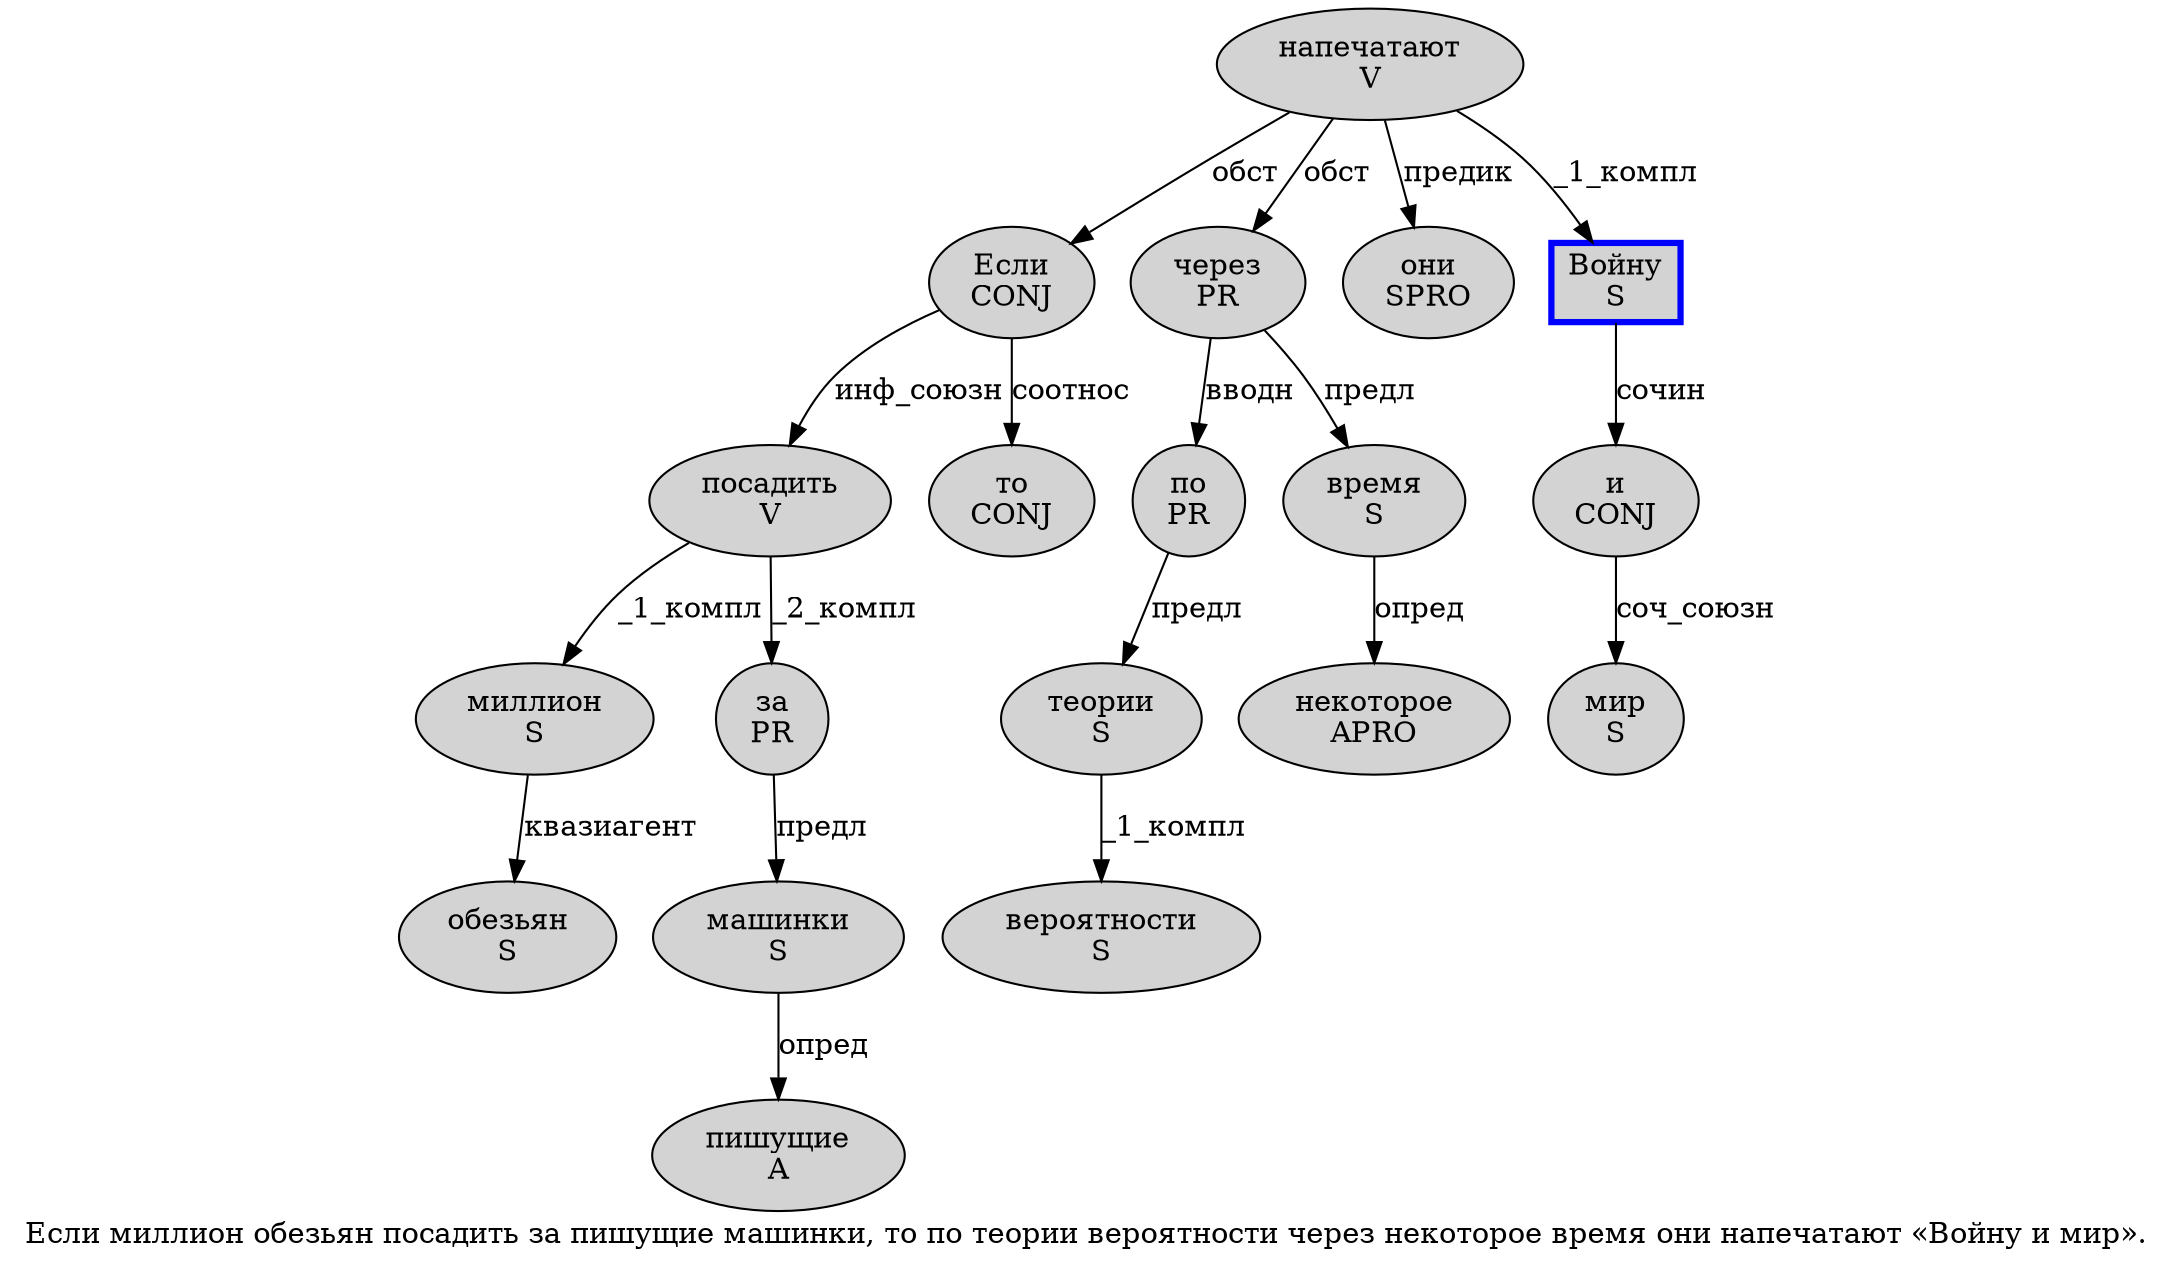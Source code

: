 digraph SENTENCE_2486 {
	graph [label="Если миллион обезьян посадить за пишущие машинки, то по теории вероятности через некоторое время они напечатают «Войну и мир»."]
	node [style=filled]
		0 [label="Если
CONJ" color="" fillcolor=lightgray penwidth=1 shape=ellipse]
		1 [label="миллион
S" color="" fillcolor=lightgray penwidth=1 shape=ellipse]
		2 [label="обезьян
S" color="" fillcolor=lightgray penwidth=1 shape=ellipse]
		3 [label="посадить
V" color="" fillcolor=lightgray penwidth=1 shape=ellipse]
		4 [label="за
PR" color="" fillcolor=lightgray penwidth=1 shape=ellipse]
		5 [label="пишущие
A" color="" fillcolor=lightgray penwidth=1 shape=ellipse]
		6 [label="машинки
S" color="" fillcolor=lightgray penwidth=1 shape=ellipse]
		8 [label="то
CONJ" color="" fillcolor=lightgray penwidth=1 shape=ellipse]
		9 [label="по
PR" color="" fillcolor=lightgray penwidth=1 shape=ellipse]
		10 [label="теории
S" color="" fillcolor=lightgray penwidth=1 shape=ellipse]
		11 [label="вероятности
S" color="" fillcolor=lightgray penwidth=1 shape=ellipse]
		12 [label="через
PR" color="" fillcolor=lightgray penwidth=1 shape=ellipse]
		13 [label="некоторое
APRO" color="" fillcolor=lightgray penwidth=1 shape=ellipse]
		14 [label="время
S" color="" fillcolor=lightgray penwidth=1 shape=ellipse]
		15 [label="они
SPRO" color="" fillcolor=lightgray penwidth=1 shape=ellipse]
		16 [label="напечатают
V" color="" fillcolor=lightgray penwidth=1 shape=ellipse]
		18 [label="Войну
S" color=blue fillcolor=lightgray penwidth=3 shape=box]
		19 [label="и
CONJ" color="" fillcolor=lightgray penwidth=1 shape=ellipse]
		20 [label="мир
S" color="" fillcolor=lightgray penwidth=1 shape=ellipse]
			4 -> 6 [label="предл"]
			19 -> 20 [label="соч_союзн"]
			0 -> 3 [label="инф_союзн"]
			0 -> 8 [label="соотнос"]
			12 -> 9 [label="вводн"]
			12 -> 14 [label="предл"]
			10 -> 11 [label="_1_компл"]
			16 -> 0 [label="обст"]
			16 -> 12 [label="обст"]
			16 -> 15 [label="предик"]
			16 -> 18 [label="_1_компл"]
			3 -> 1 [label="_1_компл"]
			3 -> 4 [label="_2_компл"]
			18 -> 19 [label="сочин"]
			1 -> 2 [label="квазиагент"]
			6 -> 5 [label="опред"]
			9 -> 10 [label="предл"]
			14 -> 13 [label="опред"]
}